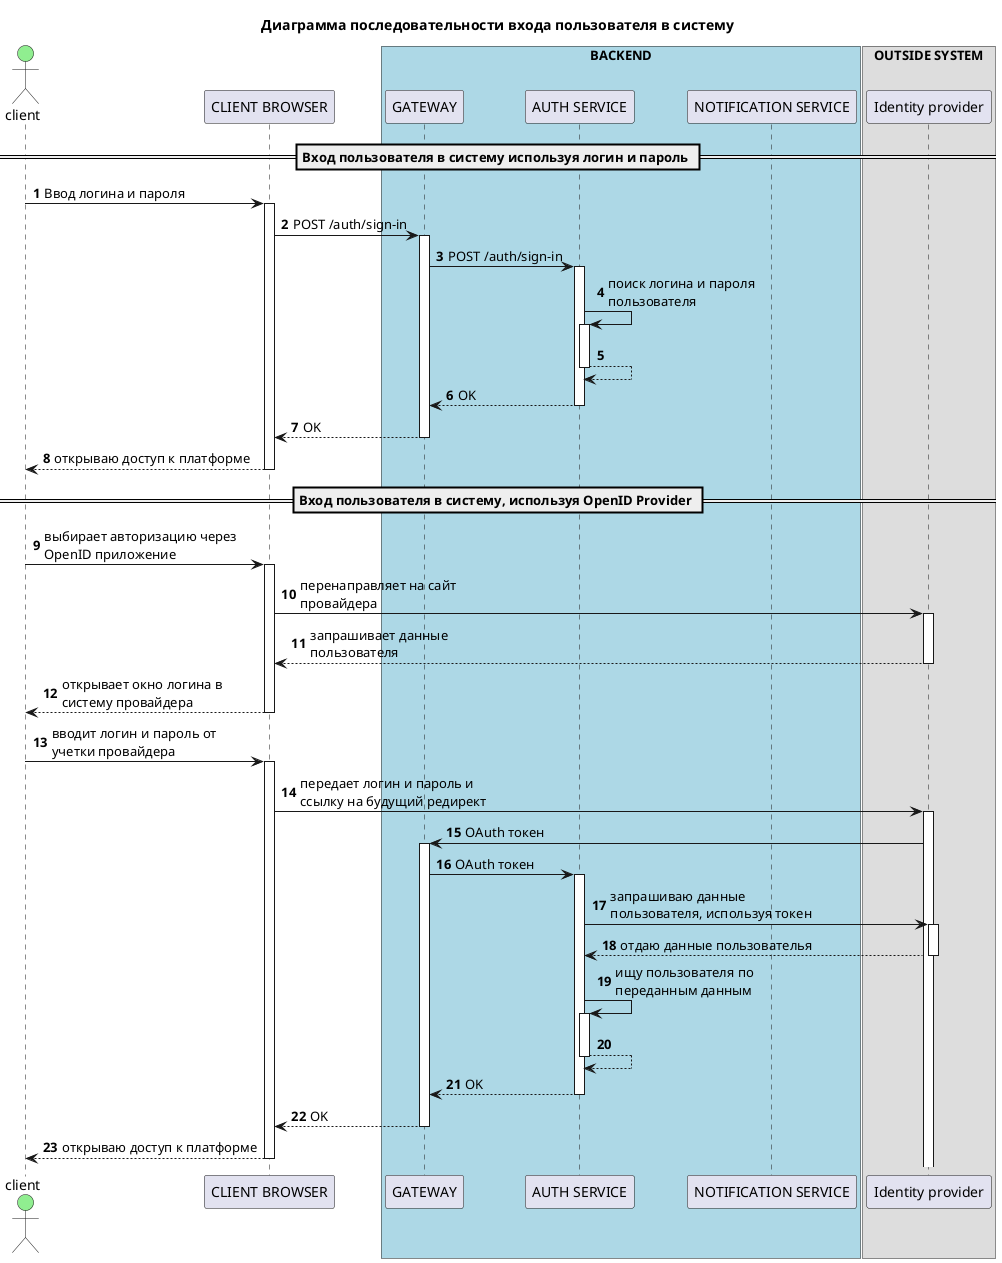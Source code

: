 @startuml
'<SETTINGS>'
autonumber
autoactivate on
skinparam maxMessageSize 210
'</SETTINGS>'
title "Диаграмма последовательности входа пользователя в систему"

Actor client #LightGreen
'Actor administrator #Red
participant "CLIENT BROWSER" as browser
'
box "BACKEND" #LightBlue
    participant GATEWAY as gateway
    participant "AUTH SERVICE" as auth
'    participant "GOODS SEVICE" as goods
'    participant "BASKET SERVICE" as basket
'    participant "ORDER SERVICE" as orders
'    participant "DELIVERY SERVICE" as delivery
'    participant "PAYMENTS SERVICE" as payments
    participant "NOTIFICATION SERVICE" as notification
end box
'
'box "INTERNAL SYSTEM" #Yellow
'participant "CRM" as crm
'participant "WMS" as wms
'end box
'
box "OUTSIDE SYSTEM"
participant "Identity provider" as idpr_out_serv
'participant "DELIVERY OUT SERVICE" as delivery_out_serv
'participant "PAYMENTS OUT SERVICE" as payments_out_serv
end box
'<\PARTICIPANTS>'

'<LOGIC>'
== Вход пользователя в систему используя логин и пароль ==
client -> browser: Ввод логина и пароля
browser -> gateway: POST /auth/sign-in
gateway ->  auth: POST /auth/sign-in
auth -> auth: поиск логина и пароля пользователя
auth --> auth:
auth --> gateway: OK
gateway --> browser: OK
browser --> client: открываю доступ к платформе
== Вход пользователя в систему, используя OpenID Provider ==
client -> browser: выбирает авторизацию через OpenID приложение
browser -> idpr_out_serv: перенаправляет на сайт провайдера
idpr_out_serv --> browser: запрашивает данные пользователя
browser --> client: открывает окно логина в систему провайдера
client -> browser: вводит логин и пароль от учетки провайдера
browser -> idpr_out_serv: передает логин и пароль и ссылку на будущий редирект
idpr_out_serv -> gateway: OAuth токен
gateway -> auth: OAuth токен
auth -> idpr_out_serv: запрашиваю данные пользователя, используя токен
idpr_out_serv --> auth: отдаю данные пользователья
auth -> auth: ищу пользователя по переданным данным
auth --> auth:
auth --> gateway: OK
gateway --> browser: OK
browser --> client: открываю доступ к платформе
'<\LOGIC>'

@enduml

